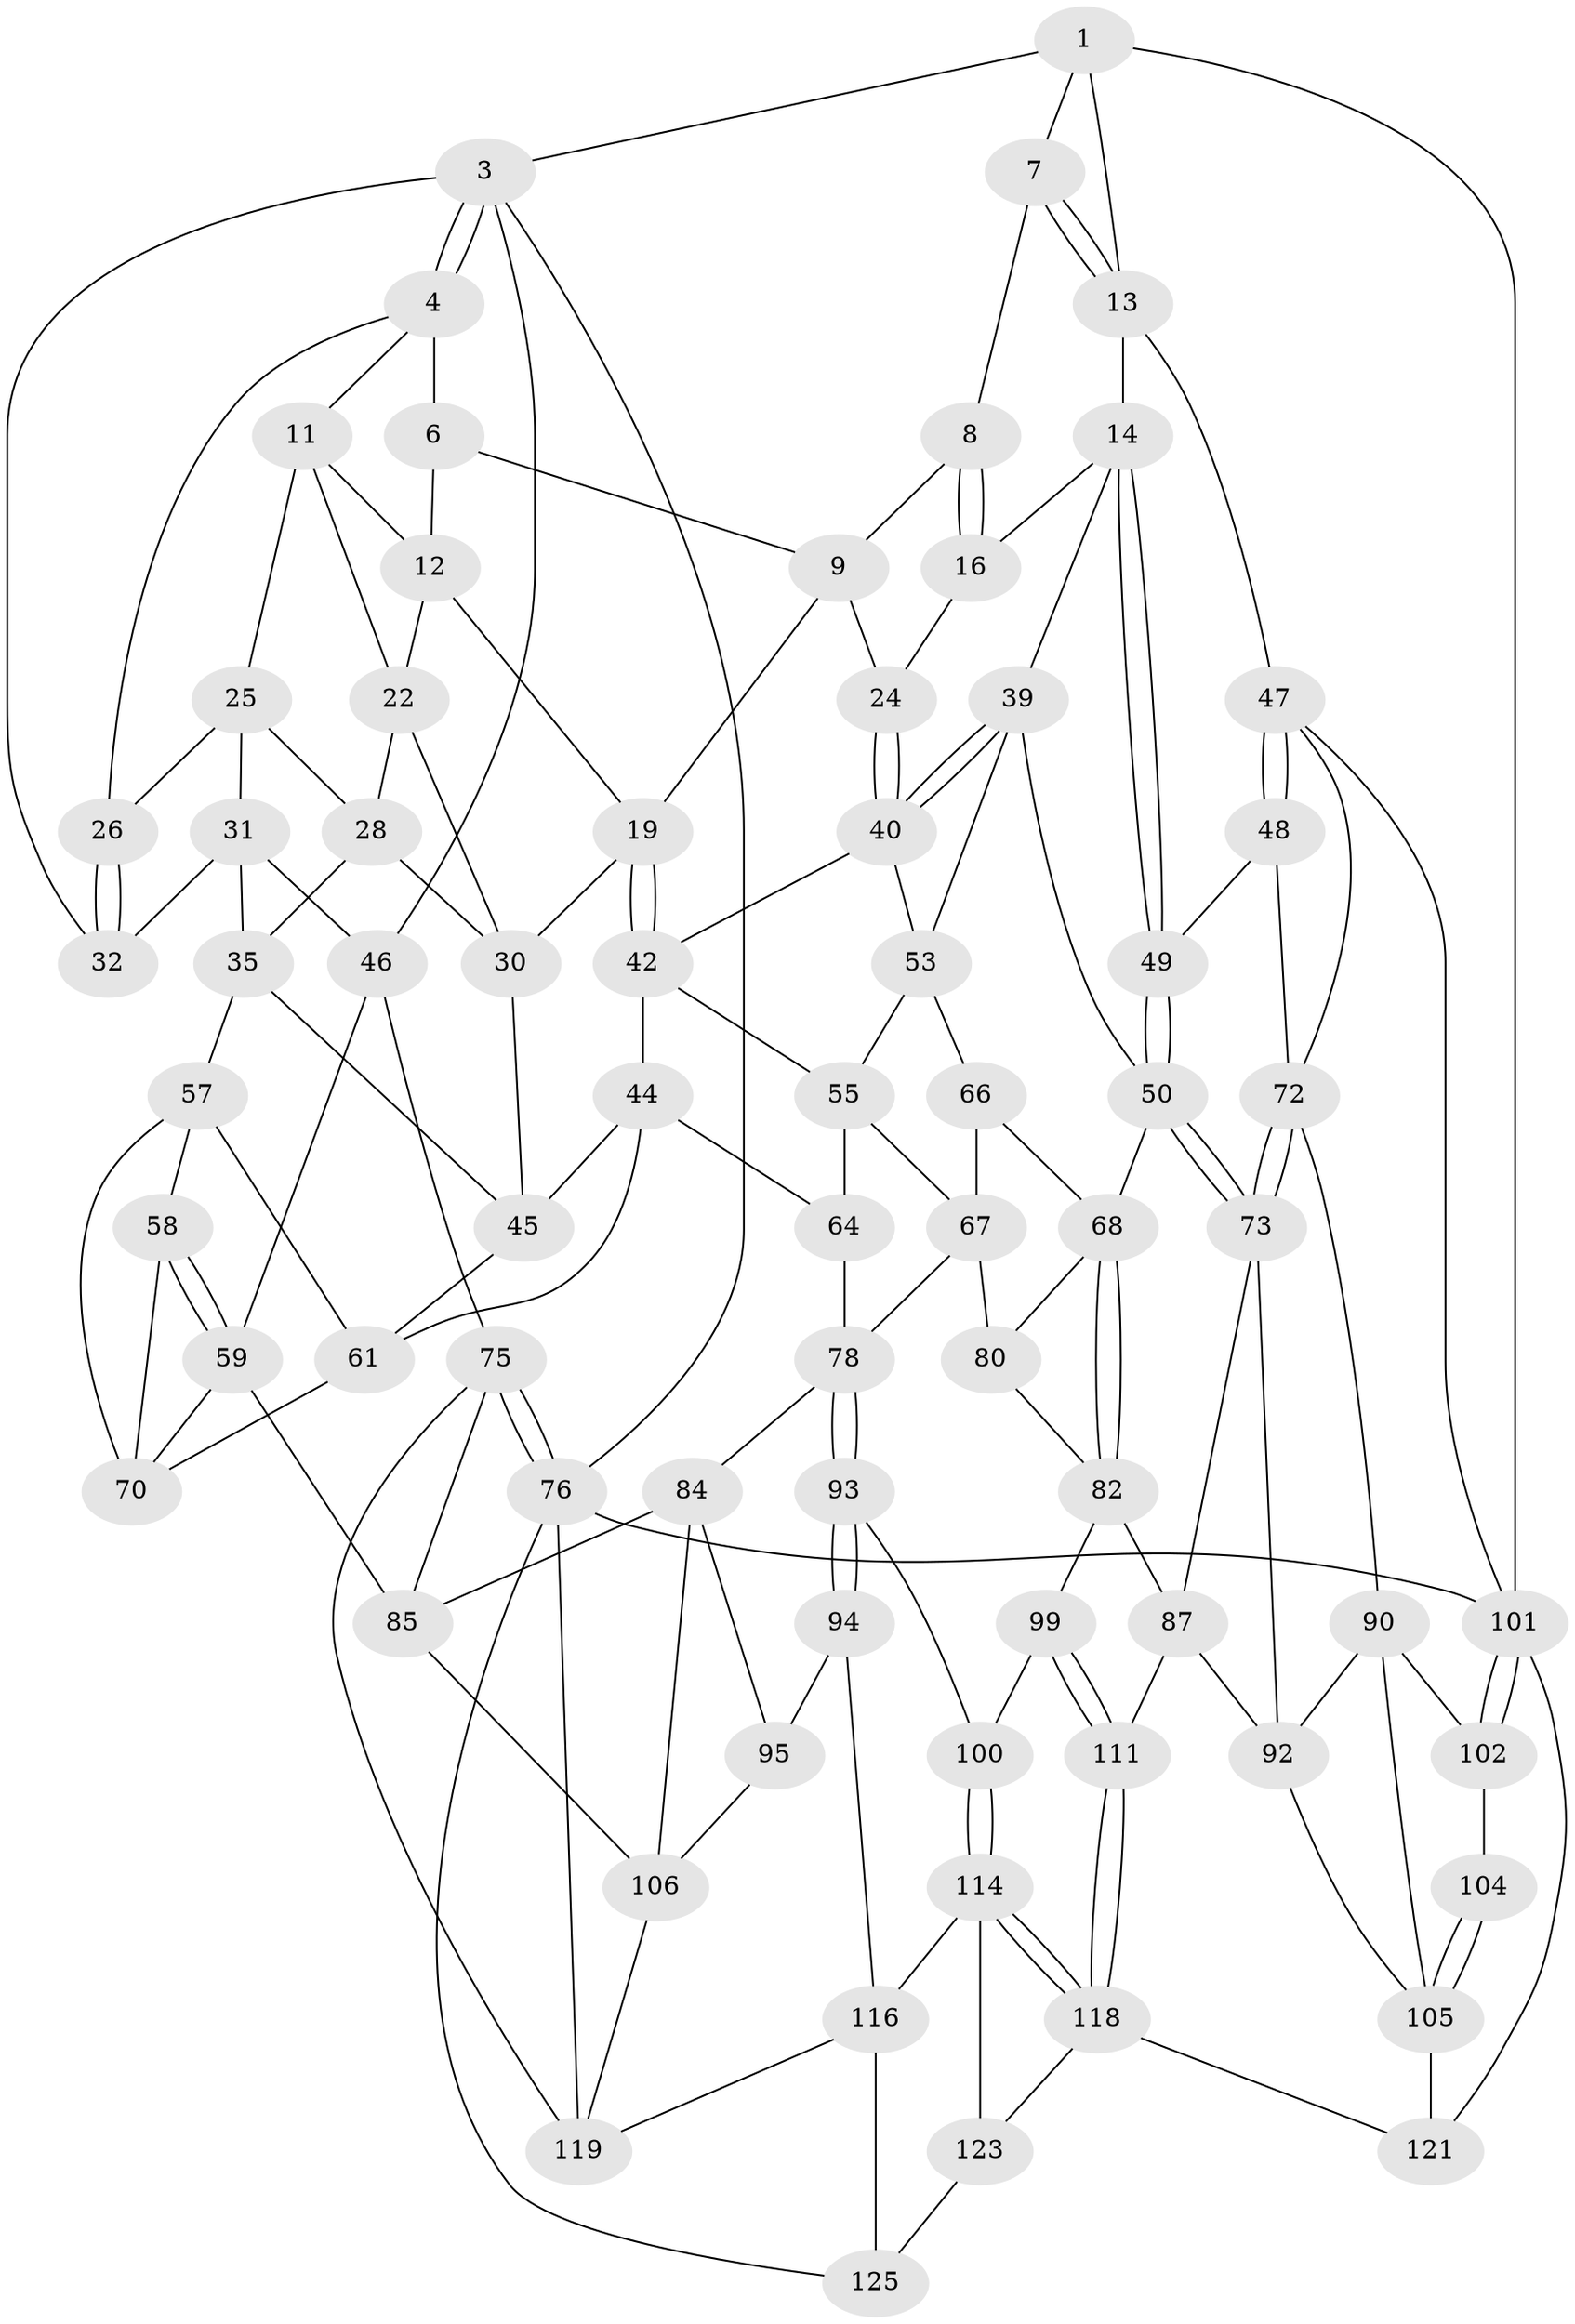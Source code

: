 // original degree distribution, {3: 0.015873015873015872, 6: 0.23015873015873015, 5: 0.5079365079365079, 4: 0.24603174603174602}
// Generated by graph-tools (version 1.1) at 2025/11/02/27/25 16:11:55]
// undirected, 73 vertices, 158 edges
graph export_dot {
graph [start="1"]
  node [color=gray90,style=filled];
  1 [pos="+0.8110550472529623+0",super="+2"];
  3 [pos="+0+0",super="+33"];
  4 [pos="+0+0",super="+5"];
  6 [pos="+0.4811663741390339+0",super="+10"];
  7 [pos="+0.7841457613501769+0"];
  8 [pos="+0.749500378662914+0.02840930097560291"];
  9 [pos="+0.5176362414975963+0.11970675097324601",super="+18"];
  11 [pos="+0.19153085100691494+0.0492930075377499",super="+23"];
  12 [pos="+0.33435474252319675+0.11822616705161804",super="+21"];
  13 [pos="+0.9289078860583384+0.2821175480893808",super="+17"];
  14 [pos="+0.8774691273461327+0.30786553191608007",super="+15"];
  16 [pos="+0.6741928441657089+0.18910703966310735"];
  19 [pos="+0.5146545764199074+0.2588857463748375",super="+20"];
  22 [pos="+0.25997904464138927+0.21351936074395236",super="+27"];
  24 [pos="+0.5575911251842317+0.2522484606825912"];
  25 [pos="+0.1731699568152658+0.24160687191188152",super="+29"];
  26 [pos="+0.0862282504073561+0.24131324370084384"];
  28 [pos="+0.2267844981919341+0.28416119396294653",super="+34"];
  30 [pos="+0.42007554441403633+0.296239360672806",super="+38"];
  31 [pos="+0.10765701182161863+0.3565135972465475",super="+37"];
  32 [pos="+0.07036599003372543+0.31896190853935685"];
  35 [pos="+0.1970210172443317+0.4197571792284546",super="+36"];
  39 [pos="+0.7666584259881991+0.3867728534651361",super="+52"];
  40 [pos="+0.7598362838763071+0.38413274427508104",super="+41"];
  42 [pos="+0.563883904501724+0.40412397068772804",super="+43"];
  44 [pos="+0.36374178743453134+0.4435168790058126",super="+65"];
  45 [pos="+0.3625647233423775+0.44168837979488423",super="+56"];
  46 [pos="+0+0.5493380984537087",super="+60"];
  47 [pos="+1+0.5074590442499707",super="+88"];
  48 [pos="+0.9306422983888629+0.5238151278579039"];
  49 [pos="+0.8849902643292212+0.4744836726793401"];
  50 [pos="+0.7585907910905451+0.5631624635510745",super="+51"];
  53 [pos="+0.6395373042826599+0.48902059528088",super="+54"];
  55 [pos="+0.516574153578291+0.4850790810474763",super="+63"];
  57 [pos="+0.16016677966213802+0.4406941733680319",super="+62"];
  58 [pos="+0.13057619871862156+0.5040806802516199"];
  59 [pos="+0+0.5876250664430392",super="+81"];
  61 [pos="+0.23850598922217245+0.5555210495192503",super="+71"];
  64 [pos="+0.397751407166594+0.6096127600756439"];
  66 [pos="+0.5695620134063905+0.5971756197740864"];
  67 [pos="+0.5576405312949104+0.5981973671825271",super="+77"];
  68 [pos="+0.6302515652835683+0.6096371478522008",super="+69"];
  70 [pos="+0.20333655843458046+0.5960296898663926",super="+74"];
  72 [pos="+0.7780708845256913+0.5718834813026973",super="+89"];
  73 [pos="+0.7658724116192366+0.5720771666593489",super="+86"];
  75 [pos="+0+0.6857617094060351",super="+98"];
  76 [pos="+0+1",super="+126"];
  78 [pos="+0.4519540479440887+0.6580177418021694",super="+79"];
  80 [pos="+0.5891241036188709+0.710829290364876"];
  82 [pos="+0.6521693761293949+0.6887462925493293",super="+83"];
  84 [pos="+0.3502729551401185+0.6571771509378626",super="+96"];
  85 [pos="+0.20804907390802532+0.6743392164439106",super="+97"];
  87 [pos="+0.7551703976074786+0.6900722427153846",super="+109"];
  90 [pos="+0.8879737517037455+0.7116617768499036",super="+91"];
  92 [pos="+0.8455229329145647+0.7108666958234381",super="+108"];
  93 [pos="+0.45622801019105746+0.7216462941441041"];
  94 [pos="+0.410123807735532+0.7955981550925216",super="+117"];
  95 [pos="+0.3457718853046707+0.7671677559498917",super="+112"];
  99 [pos="+0.6013176501187273+0.738125551403912"];
  100 [pos="+0.5296202335116361+0.7758025079899256"];
  101 [pos="+1+0.6863113090606318",super="+107"];
  102 [pos="+1+0.7048743001964419",super="+103"];
  104 [pos="+0.9262080590434808+0.816795890924484"];
  105 [pos="+0.8966055473230194+0.8433900719051668",super="+110"];
  106 [pos="+0.26621448741408915+0.77136382305618",super="+113"];
  111 [pos="+0.6636855291370503+0.7963923077447438"];
  114 [pos="+0.5283867046841898+0.8048511432143212",super="+115"];
  116 [pos="+0.4270507203720915+0.8422685712875176",super="+124"];
  118 [pos="+0.6654726486384424+0.9097952842984187",super="+122"];
  119 [pos="+0.2737985749607812+0.9521605053709972",super="+120"];
  121 [pos="+0.7915931775440315+1"];
  123 [pos="+0.7118450582265698+1"];
  125 [pos="+0.7027807410820347+1"];
  1 -- 7;
  1 -- 13;
  1 -- 3;
  1 -- 101;
  3 -- 4;
  3 -- 4;
  3 -- 76;
  3 -- 32;
  3 -- 46;
  4 -- 26;
  4 -- 11;
  4 -- 6;
  6 -- 9;
  6 -- 12;
  7 -- 8;
  7 -- 13;
  7 -- 13;
  8 -- 9;
  8 -- 16;
  8 -- 16;
  9 -- 24;
  9 -- 19;
  11 -- 12;
  11 -- 25;
  11 -- 22;
  12 -- 22;
  12 -- 19;
  13 -- 14;
  13 -- 47;
  14 -- 49;
  14 -- 49;
  14 -- 16;
  14 -- 39;
  16 -- 24;
  19 -- 42;
  19 -- 42;
  19 -- 30;
  22 -- 28;
  22 -- 30;
  24 -- 40;
  24 -- 40;
  25 -- 26;
  25 -- 28;
  25 -- 31;
  26 -- 32;
  26 -- 32;
  28 -- 35;
  28 -- 30;
  30 -- 45;
  31 -- 32;
  31 -- 46;
  31 -- 35;
  35 -- 45;
  35 -- 57;
  39 -- 40;
  39 -- 40;
  39 -- 53;
  39 -- 50;
  40 -- 42;
  40 -- 53;
  42 -- 44;
  42 -- 55;
  44 -- 45;
  44 -- 64;
  44 -- 61;
  45 -- 61;
  46 -- 75;
  46 -- 59;
  47 -- 48;
  47 -- 48;
  47 -- 72;
  47 -- 101;
  48 -- 49;
  48 -- 72;
  49 -- 50;
  49 -- 50;
  50 -- 73;
  50 -- 73;
  50 -- 68;
  53 -- 66;
  53 -- 55;
  55 -- 64;
  55 -- 67;
  57 -- 58;
  57 -- 61;
  57 -- 70;
  58 -- 59;
  58 -- 59;
  58 -- 70;
  59 -- 85;
  59 -- 70;
  61 -- 70;
  64 -- 78;
  66 -- 67;
  66 -- 68;
  67 -- 80;
  67 -- 78;
  68 -- 82;
  68 -- 82;
  68 -- 80;
  72 -- 73;
  72 -- 73;
  72 -- 90;
  73 -- 92;
  73 -- 87;
  75 -- 76;
  75 -- 76;
  75 -- 85;
  75 -- 119;
  76 -- 125;
  76 -- 119;
  76 -- 101;
  78 -- 93;
  78 -- 93;
  78 -- 84;
  80 -- 82;
  82 -- 87;
  82 -- 99;
  84 -- 85;
  84 -- 106;
  84 -- 95;
  85 -- 106;
  87 -- 92;
  87 -- 111;
  90 -- 102;
  90 -- 105;
  90 -- 92;
  92 -- 105;
  93 -- 94;
  93 -- 94;
  93 -- 100;
  94 -- 95 [weight=2];
  94 -- 116;
  95 -- 106;
  99 -- 100;
  99 -- 111;
  99 -- 111;
  100 -- 114;
  100 -- 114;
  101 -- 102;
  101 -- 102;
  101 -- 121;
  102 -- 104 [weight=2];
  104 -- 105;
  104 -- 105;
  105 -- 121;
  106 -- 119;
  111 -- 118;
  111 -- 118;
  114 -- 118;
  114 -- 118;
  114 -- 123;
  114 -- 116;
  116 -- 125;
  116 -- 119;
  118 -- 121;
  118 -- 123;
  123 -- 125;
}
